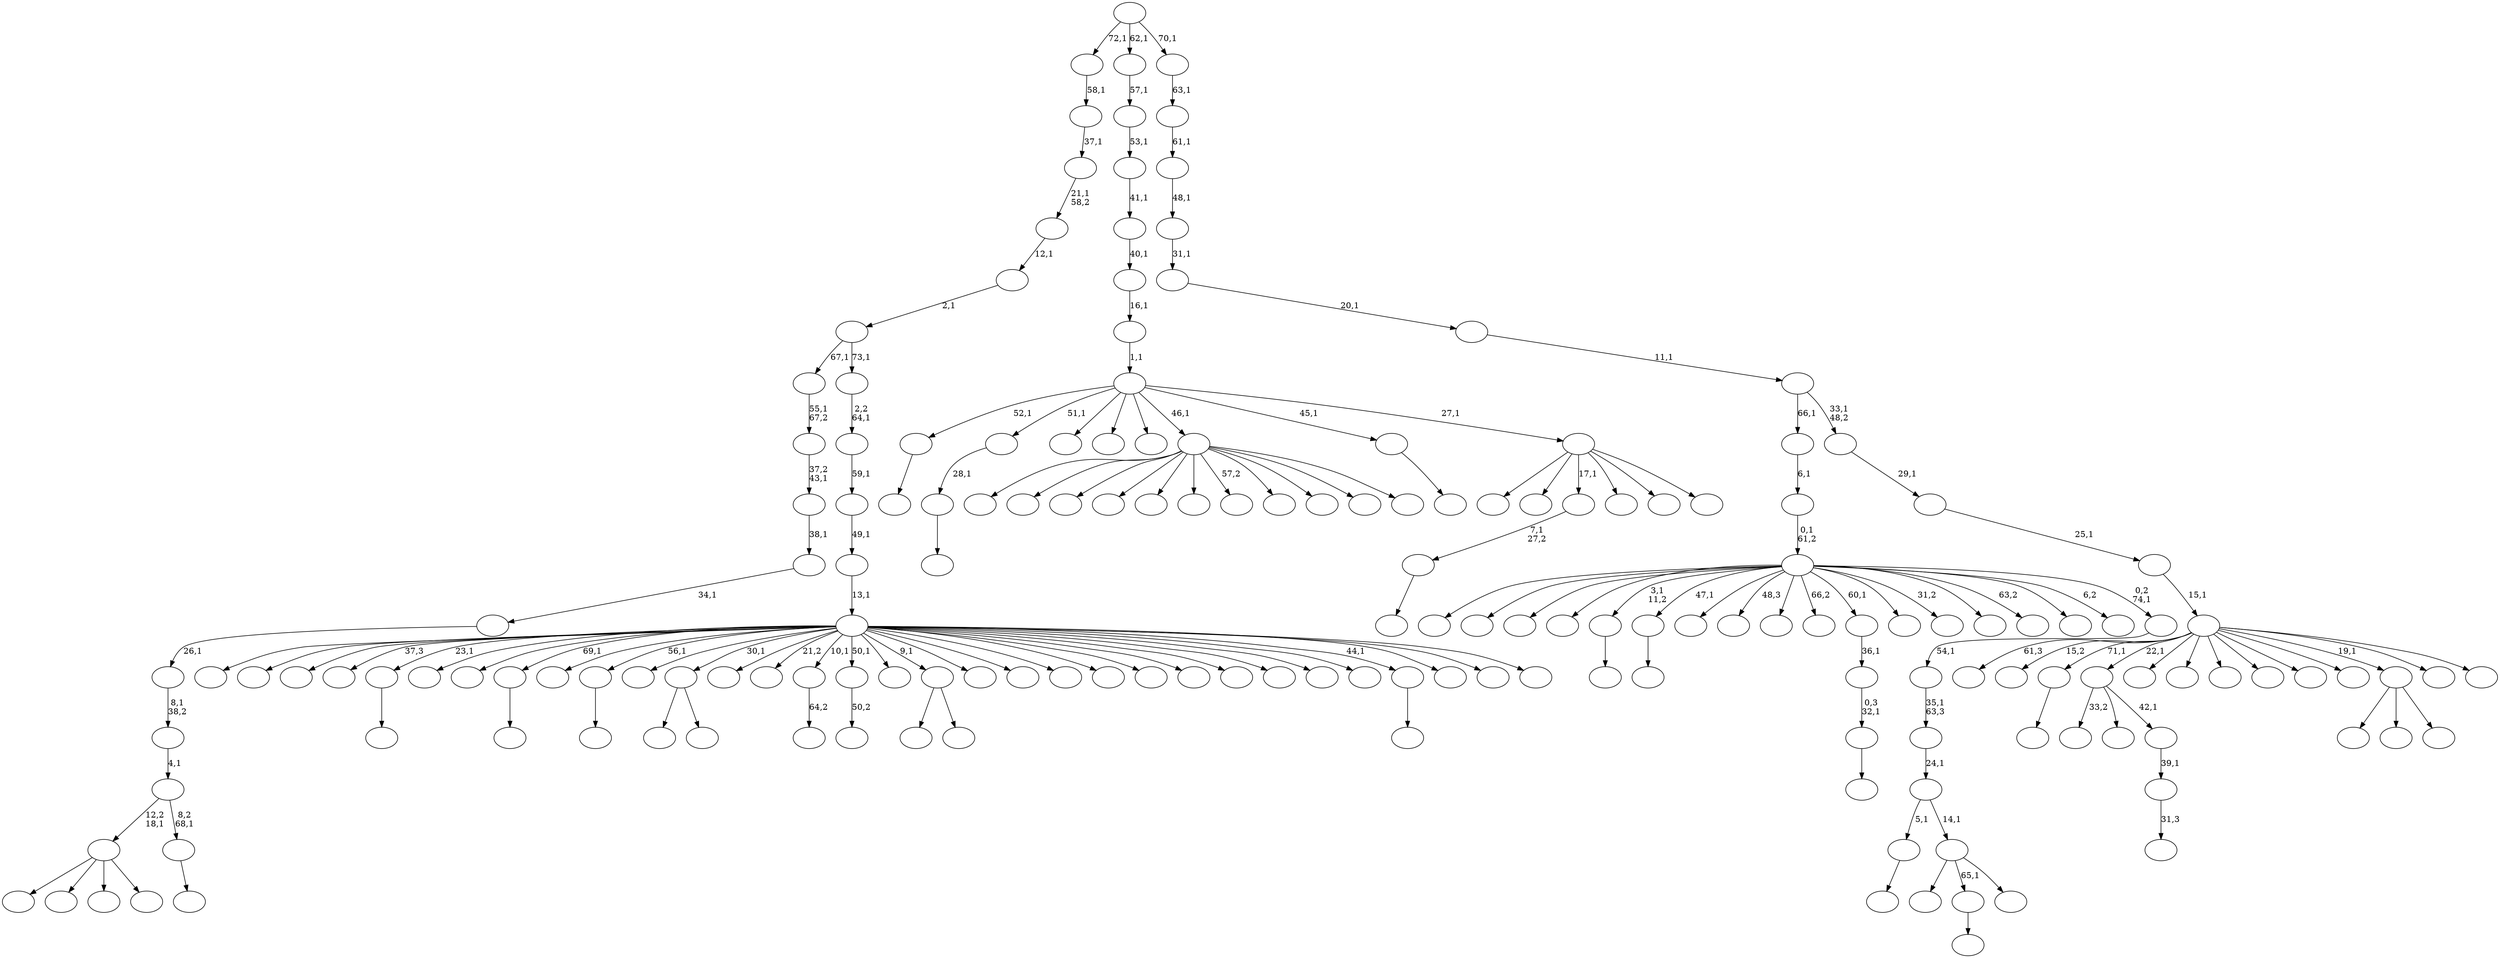 digraph T {
	175 [label=""]
	174 [label=""]
	173 [label=""]
	172 [label=""]
	171 [label=""]
	170 [label=""]
	169 [label=""]
	168 [label=""]
	167 [label=""]
	166 [label=""]
	165 [label=""]
	164 [label=""]
	163 [label=""]
	162 [label=""]
	161 [label=""]
	160 [label=""]
	159 [label=""]
	158 [label=""]
	157 [label=""]
	156 [label=""]
	155 [label=""]
	154 [label=""]
	153 [label=""]
	152 [label=""]
	151 [label=""]
	150 [label=""]
	149 [label=""]
	148 [label=""]
	147 [label=""]
	146 [label=""]
	145 [label=""]
	144 [label=""]
	143 [label=""]
	142 [label=""]
	141 [label=""]
	140 [label=""]
	139 [label=""]
	138 [label=""]
	137 [label=""]
	136 [label=""]
	135 [label=""]
	134 [label=""]
	133 [label=""]
	132 [label=""]
	131 [label=""]
	130 [label=""]
	129 [label=""]
	128 [label=""]
	127 [label=""]
	126 [label=""]
	125 [label=""]
	124 [label=""]
	123 [label=""]
	122 [label=""]
	121 [label=""]
	120 [label=""]
	119 [label=""]
	118 [label=""]
	117 [label=""]
	116 [label=""]
	115 [label=""]
	114 [label=""]
	113 [label=""]
	112 [label=""]
	111 [label=""]
	110 [label=""]
	109 [label=""]
	108 [label=""]
	107 [label=""]
	106 [label=""]
	105 [label=""]
	104 [label=""]
	103 [label=""]
	102 [label=""]
	101 [label=""]
	100 [label=""]
	99 [label=""]
	98 [label=""]
	97 [label=""]
	96 [label=""]
	95 [label=""]
	94 [label=""]
	93 [label=""]
	92 [label=""]
	91 [label=""]
	90 [label=""]
	89 [label=""]
	88 [label=""]
	87 [label=""]
	86 [label=""]
	85 [label=""]
	84 [label=""]
	83 [label=""]
	82 [label=""]
	81 [label=""]
	80 [label=""]
	79 [label=""]
	78 [label=""]
	77 [label=""]
	76 [label=""]
	75 [label=""]
	74 [label=""]
	73 [label=""]
	72 [label=""]
	71 [label=""]
	70 [label=""]
	69 [label=""]
	68 [label=""]
	67 [label=""]
	66 [label=""]
	65 [label=""]
	64 [label=""]
	63 [label=""]
	62 [label=""]
	61 [label=""]
	60 [label=""]
	59 [label=""]
	58 [label=""]
	57 [label=""]
	56 [label=""]
	55 [label=""]
	54 [label=""]
	53 [label=""]
	52 [label=""]
	51 [label=""]
	50 [label=""]
	49 [label=""]
	48 [label=""]
	47 [label=""]
	46 [label=""]
	45 [label=""]
	44 [label=""]
	43 [label=""]
	42 [label=""]
	41 [label=""]
	40 [label=""]
	39 [label=""]
	38 [label=""]
	37 [label=""]
	36 [label=""]
	35 [label=""]
	34 [label=""]
	33 [label=""]
	32 [label=""]
	31 [label=""]
	30 [label=""]
	29 [label=""]
	28 [label=""]
	27 [label=""]
	26 [label=""]
	25 [label=""]
	24 [label=""]
	23 [label=""]
	22 [label=""]
	21 [label=""]
	20 [label=""]
	19 [label=""]
	18 [label=""]
	17 [label=""]
	16 [label=""]
	15 [label=""]
	14 [label=""]
	13 [label=""]
	12 [label=""]
	11 [label=""]
	10 [label=""]
	9 [label=""]
	8 [label=""]
	7 [label=""]
	6 [label=""]
	5 [label=""]
	4 [label=""]
	3 [label=""]
	2 [label=""]
	1 [label=""]
	0 [label=""]
	162 -> 163 [label=""]
	159 -> 160 [label=""]
	158 -> 159 [label="28,1"]
	149 -> 150 [label=""]
	142 -> 143 [label=""]
	139 -> 140 [label=""]
	136 -> 137 [label=""]
	135 -> 136 [label="7,1\n27,2"]
	131 -> 132 [label=""]
	127 -> 128 [label=""]
	121 -> 122 [label=""]
	117 -> 118 [label="31,3"]
	116 -> 117 [label="39,1"]
	115 -> 156 [label="33,2"]
	115 -> 151 [label=""]
	115 -> 116 [label="42,1"]
	109 -> 154 [label=""]
	109 -> 110 [label=""]
	105 -> 174 [label=""]
	105 -> 165 [label=""]
	105 -> 155 [label=""]
	105 -> 146 [label=""]
	105 -> 134 [label=""]
	105 -> 130 [label=""]
	105 -> 125 [label="57,2"]
	105 -> 124 [label=""]
	105 -> 113 [label=""]
	105 -> 112 [label=""]
	105 -> 106 [label=""]
	103 -> 104 [label="64,2"]
	100 -> 101 [label=""]
	99 -> 100 [label="0,3\n32,1"]
	98 -> 99 [label="36,1"]
	94 -> 95 [label="50,2"]
	91 -> 166 [label=""]
	91 -> 92 [label=""]
	86 -> 87 [label=""]
	82 -> 83 [label=""]
	69 -> 148 [label=""]
	69 -> 141 [label=""]
	69 -> 79 [label=""]
	69 -> 70 [label=""]
	67 -> 68 [label=""]
	66 -> 69 [label="12,2\n18,1"]
	66 -> 67 [label="8,2\n68,1"]
	65 -> 66 [label="4,1"]
	64 -> 65 [label="8,1\n38,2"]
	63 -> 64 [label="26,1"]
	62 -> 63 [label="34,1"]
	61 -> 62 [label="38,1"]
	60 -> 61 [label="37,2\n43,1"]
	59 -> 60 [label="55,1\n67,2"]
	52 -> 172 [label=""]
	52 -> 164 [label=""]
	52 -> 53 [label=""]
	47 -> 48 [label=""]
	44 -> 45 [label=""]
	42 -> 58 [label=""]
	42 -> 44 [label="65,1"]
	42 -> 43 [label=""]
	41 -> 86 [label="5,1"]
	41 -> 42 [label="14,1"]
	40 -> 41 [label="24,1"]
	39 -> 40 [label="35,1\n63,3"]
	38 -> 39 [label="54,1"]
	37 -> 171 [label=""]
	37 -> 168 [label=""]
	37 -> 161 [label=""]
	37 -> 144 [label=""]
	37 -> 142 [label="3,1\n11,2"]
	37 -> 139 [label="47,1"]
	37 -> 138 [label=""]
	37 -> 120 [label="48,3"]
	37 -> 119 [label=""]
	37 -> 102 [label="66,2"]
	37 -> 98 [label="60,1"]
	37 -> 96 [label=""]
	37 -> 85 [label="31,2"]
	37 -> 80 [label=""]
	37 -> 72 [label="63,2"]
	37 -> 56 [label=""]
	37 -> 49 [label="6,2"]
	37 -> 38 [label="0,2\n74,1"]
	36 -> 37 [label="0,1\n61,2"]
	35 -> 36 [label="6,1"]
	32 -> 173 [label=""]
	32 -> 170 [label=""]
	32 -> 169 [label=""]
	32 -> 153 [label="37,3"]
	32 -> 149 [label="23,1"]
	32 -> 147 [label=""]
	32 -> 145 [label=""]
	32 -> 127 [label="69,1"]
	32 -> 126 [label=""]
	32 -> 121 [label="56,1"]
	32 -> 111 [label=""]
	32 -> 109 [label="30,1"]
	32 -> 108 [label=""]
	32 -> 107 [label="21,2"]
	32 -> 103 [label="10,1"]
	32 -> 94 [label="50,1"]
	32 -> 93 [label=""]
	32 -> 91 [label="9,1"]
	32 -> 90 [label=""]
	32 -> 89 [label=""]
	32 -> 84 [label=""]
	32 -> 81 [label=""]
	32 -> 78 [label=""]
	32 -> 76 [label=""]
	32 -> 74 [label=""]
	32 -> 71 [label=""]
	32 -> 57 [label=""]
	32 -> 51 [label=""]
	32 -> 47 [label="44,1"]
	32 -> 46 [label=""]
	32 -> 34 [label=""]
	32 -> 33 [label=""]
	31 -> 32 [label="13,1"]
	30 -> 31 [label="49,1"]
	29 -> 30 [label="59,1"]
	28 -> 29 [label="2,2\n64,1"]
	27 -> 59 [label="67,1"]
	27 -> 28 [label="73,1"]
	26 -> 27 [label="2,1"]
	25 -> 26 [label="12,1"]
	24 -> 25 [label="21,1\n58,2"]
	23 -> 24 [label="37,1"]
	22 -> 23 [label="58,1"]
	20 -> 175 [label=""]
	20 -> 152 [label=""]
	20 -> 135 [label="17,1"]
	20 -> 123 [label=""]
	20 -> 97 [label=""]
	20 -> 21 [label=""]
	19 -> 162 [label="52,1"]
	19 -> 158 [label="51,1"]
	19 -> 157 [label=""]
	19 -> 129 [label=""]
	19 -> 114 [label=""]
	19 -> 105 [label="46,1"]
	19 -> 82 [label="45,1"]
	19 -> 20 [label="27,1"]
	18 -> 19 [label="1,1"]
	17 -> 18 [label="16,1"]
	16 -> 17 [label="40,1"]
	15 -> 16 [label="41,1"]
	14 -> 15 [label="53,1"]
	13 -> 14 [label="57,1"]
	11 -> 167 [label="61,3"]
	11 -> 133 [label="15,2"]
	11 -> 131 [label="71,1"]
	11 -> 115 [label="22,1"]
	11 -> 88 [label=""]
	11 -> 77 [label=""]
	11 -> 75 [label=""]
	11 -> 73 [label=""]
	11 -> 55 [label=""]
	11 -> 54 [label=""]
	11 -> 52 [label="19,1"]
	11 -> 50 [label=""]
	11 -> 12 [label=""]
	10 -> 11 [label="15,1"]
	9 -> 10 [label="25,1"]
	8 -> 9 [label="29,1"]
	7 -> 35 [label="66,1"]
	7 -> 8 [label="33,1\n48,2"]
	6 -> 7 [label="11,1"]
	5 -> 6 [label="20,1"]
	4 -> 5 [label="31,1"]
	3 -> 4 [label="48,1"]
	2 -> 3 [label="61,1"]
	1 -> 2 [label="63,1"]
	0 -> 22 [label="72,1"]
	0 -> 13 [label="62,1"]
	0 -> 1 [label="70,1"]
}
